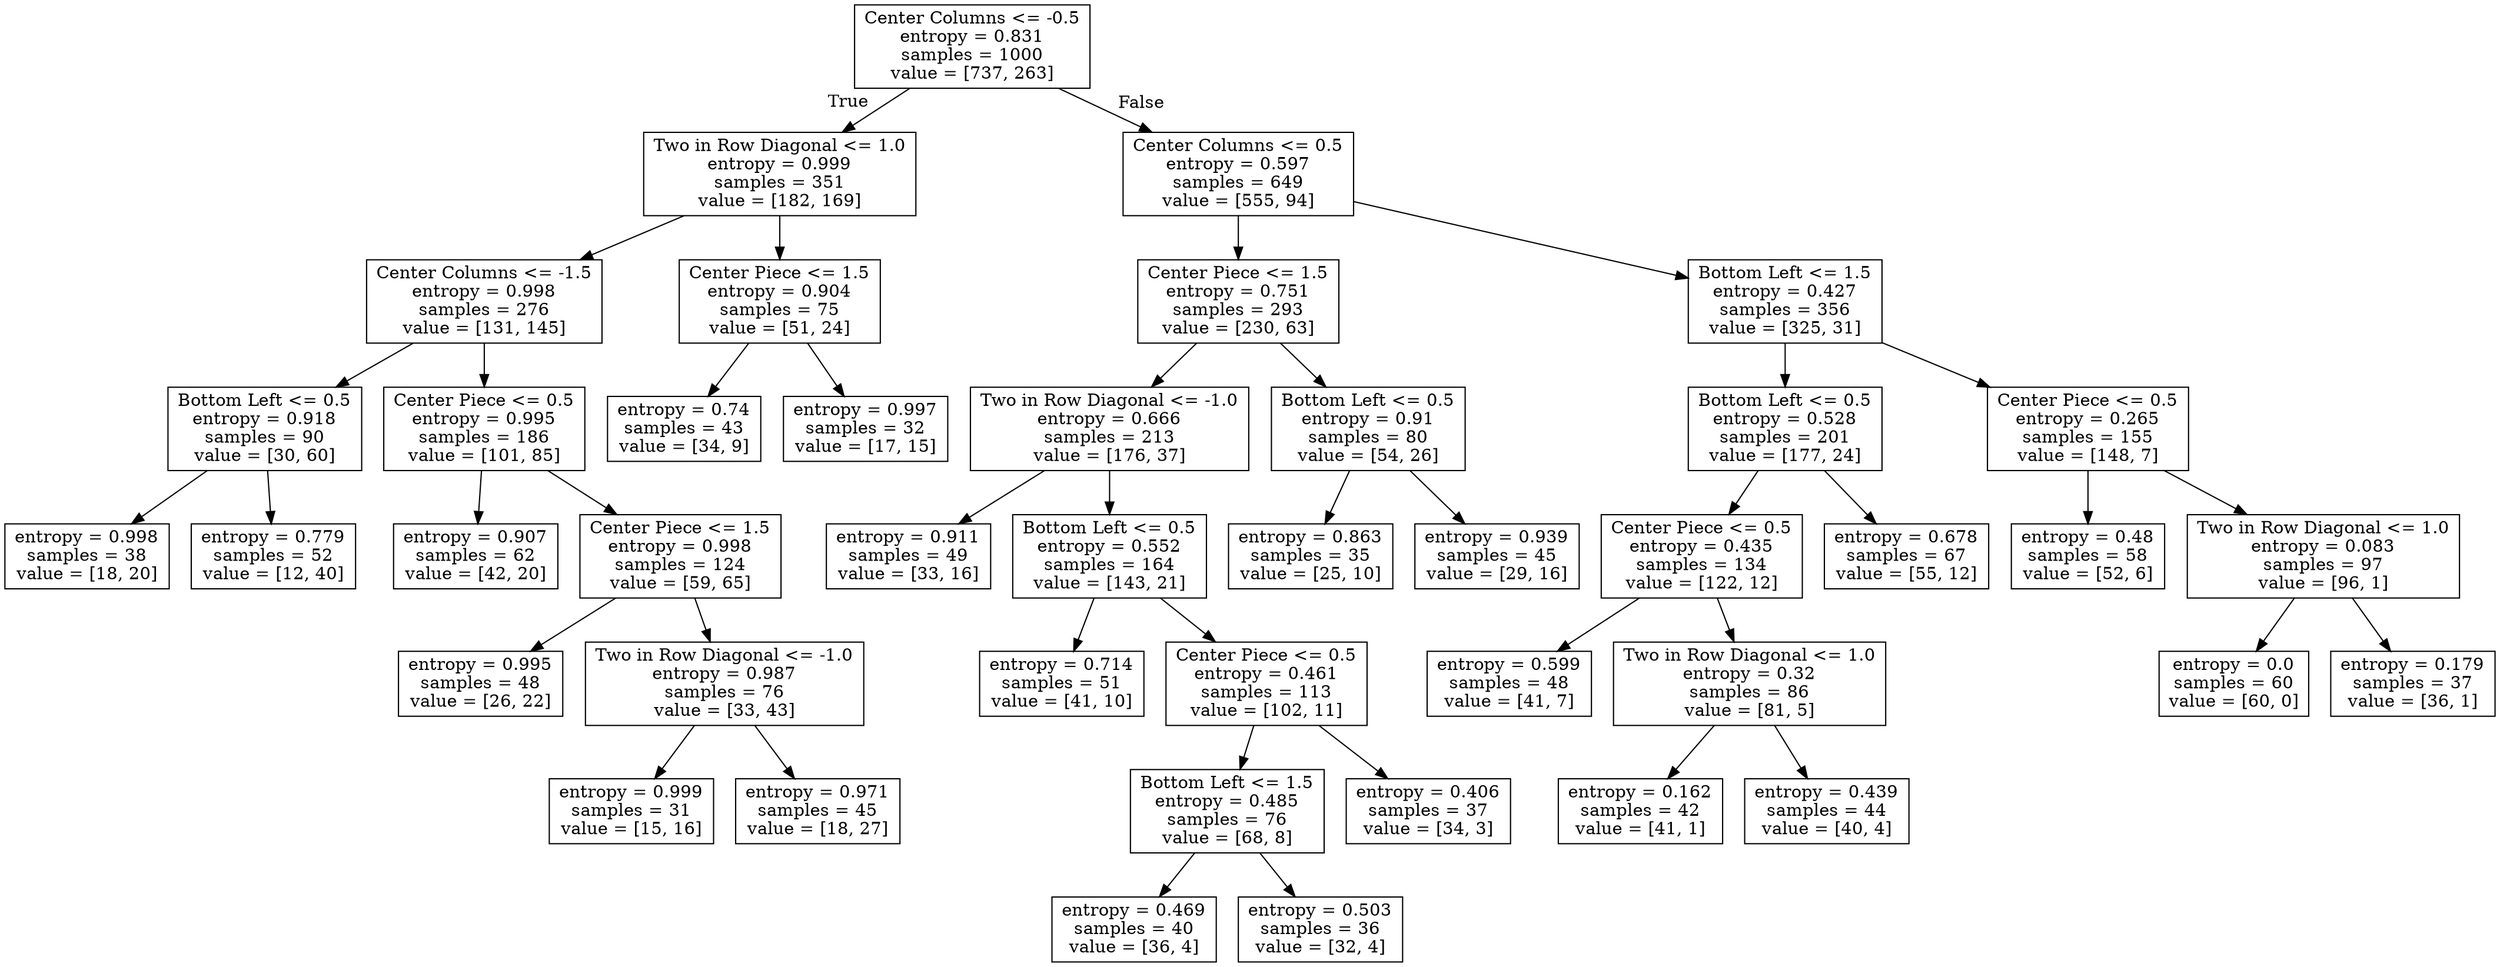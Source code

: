 digraph Tree {
node [shape=box] ;
0 [label="Center Columns <= -0.5\nentropy = 0.831\nsamples = 1000\nvalue = [737, 263]"] ;
1 [label="Two in Row Diagonal <= 1.0\nentropy = 0.999\nsamples = 351\nvalue = [182, 169]"] ;
0 -> 1 [labeldistance=2.5, labelangle=45, headlabel="True"] ;
2 [label="Center Columns <= -1.5\nentropy = 0.998\nsamples = 276\nvalue = [131, 145]"] ;
1 -> 2 ;
3 [label="Bottom Left <= 0.5\nentropy = 0.918\nsamples = 90\nvalue = [30, 60]"] ;
2 -> 3 ;
4 [label="entropy = 0.998\nsamples = 38\nvalue = [18, 20]"] ;
3 -> 4 ;
5 [label="entropy = 0.779\nsamples = 52\nvalue = [12, 40]"] ;
3 -> 5 ;
6 [label="Center Piece <= 0.5\nentropy = 0.995\nsamples = 186\nvalue = [101, 85]"] ;
2 -> 6 ;
7 [label="entropy = 0.907\nsamples = 62\nvalue = [42, 20]"] ;
6 -> 7 ;
8 [label="Center Piece <= 1.5\nentropy = 0.998\nsamples = 124\nvalue = [59, 65]"] ;
6 -> 8 ;
9 [label="entropy = 0.995\nsamples = 48\nvalue = [26, 22]"] ;
8 -> 9 ;
10 [label="Two in Row Diagonal <= -1.0\nentropy = 0.987\nsamples = 76\nvalue = [33, 43]"] ;
8 -> 10 ;
11 [label="entropy = 0.999\nsamples = 31\nvalue = [15, 16]"] ;
10 -> 11 ;
12 [label="entropy = 0.971\nsamples = 45\nvalue = [18, 27]"] ;
10 -> 12 ;
13 [label="Center Piece <= 1.5\nentropy = 0.904\nsamples = 75\nvalue = [51, 24]"] ;
1 -> 13 ;
14 [label="entropy = 0.74\nsamples = 43\nvalue = [34, 9]"] ;
13 -> 14 ;
15 [label="entropy = 0.997\nsamples = 32\nvalue = [17, 15]"] ;
13 -> 15 ;
16 [label="Center Columns <= 0.5\nentropy = 0.597\nsamples = 649\nvalue = [555, 94]"] ;
0 -> 16 [labeldistance=2.5, labelangle=-45, headlabel="False"] ;
17 [label="Center Piece <= 1.5\nentropy = 0.751\nsamples = 293\nvalue = [230, 63]"] ;
16 -> 17 ;
18 [label="Two in Row Diagonal <= -1.0\nentropy = 0.666\nsamples = 213\nvalue = [176, 37]"] ;
17 -> 18 ;
19 [label="entropy = 0.911\nsamples = 49\nvalue = [33, 16]"] ;
18 -> 19 ;
20 [label="Bottom Left <= 0.5\nentropy = 0.552\nsamples = 164\nvalue = [143, 21]"] ;
18 -> 20 ;
21 [label="entropy = 0.714\nsamples = 51\nvalue = [41, 10]"] ;
20 -> 21 ;
22 [label="Center Piece <= 0.5\nentropy = 0.461\nsamples = 113\nvalue = [102, 11]"] ;
20 -> 22 ;
23 [label="Bottom Left <= 1.5\nentropy = 0.485\nsamples = 76\nvalue = [68, 8]"] ;
22 -> 23 ;
24 [label="entropy = 0.469\nsamples = 40\nvalue = [36, 4]"] ;
23 -> 24 ;
25 [label="entropy = 0.503\nsamples = 36\nvalue = [32, 4]"] ;
23 -> 25 ;
26 [label="entropy = 0.406\nsamples = 37\nvalue = [34, 3]"] ;
22 -> 26 ;
27 [label="Bottom Left <= 0.5\nentropy = 0.91\nsamples = 80\nvalue = [54, 26]"] ;
17 -> 27 ;
28 [label="entropy = 0.863\nsamples = 35\nvalue = [25, 10]"] ;
27 -> 28 ;
29 [label="entropy = 0.939\nsamples = 45\nvalue = [29, 16]"] ;
27 -> 29 ;
30 [label="Bottom Left <= 1.5\nentropy = 0.427\nsamples = 356\nvalue = [325, 31]"] ;
16 -> 30 ;
31 [label="Bottom Left <= 0.5\nentropy = 0.528\nsamples = 201\nvalue = [177, 24]"] ;
30 -> 31 ;
32 [label="Center Piece <= 0.5\nentropy = 0.435\nsamples = 134\nvalue = [122, 12]"] ;
31 -> 32 ;
33 [label="entropy = 0.599\nsamples = 48\nvalue = [41, 7]"] ;
32 -> 33 ;
34 [label="Two in Row Diagonal <= 1.0\nentropy = 0.32\nsamples = 86\nvalue = [81, 5]"] ;
32 -> 34 ;
35 [label="entropy = 0.162\nsamples = 42\nvalue = [41, 1]"] ;
34 -> 35 ;
36 [label="entropy = 0.439\nsamples = 44\nvalue = [40, 4]"] ;
34 -> 36 ;
37 [label="entropy = 0.678\nsamples = 67\nvalue = [55, 12]"] ;
31 -> 37 ;
38 [label="Center Piece <= 0.5\nentropy = 0.265\nsamples = 155\nvalue = [148, 7]"] ;
30 -> 38 ;
39 [label="entropy = 0.48\nsamples = 58\nvalue = [52, 6]"] ;
38 -> 39 ;
40 [label="Two in Row Diagonal <= 1.0\nentropy = 0.083\nsamples = 97\nvalue = [96, 1]"] ;
38 -> 40 ;
41 [label="entropy = 0.0\nsamples = 60\nvalue = [60, 0]"] ;
40 -> 41 ;
42 [label="entropy = 0.179\nsamples = 37\nvalue = [36, 1]"] ;
40 -> 42 ;
}